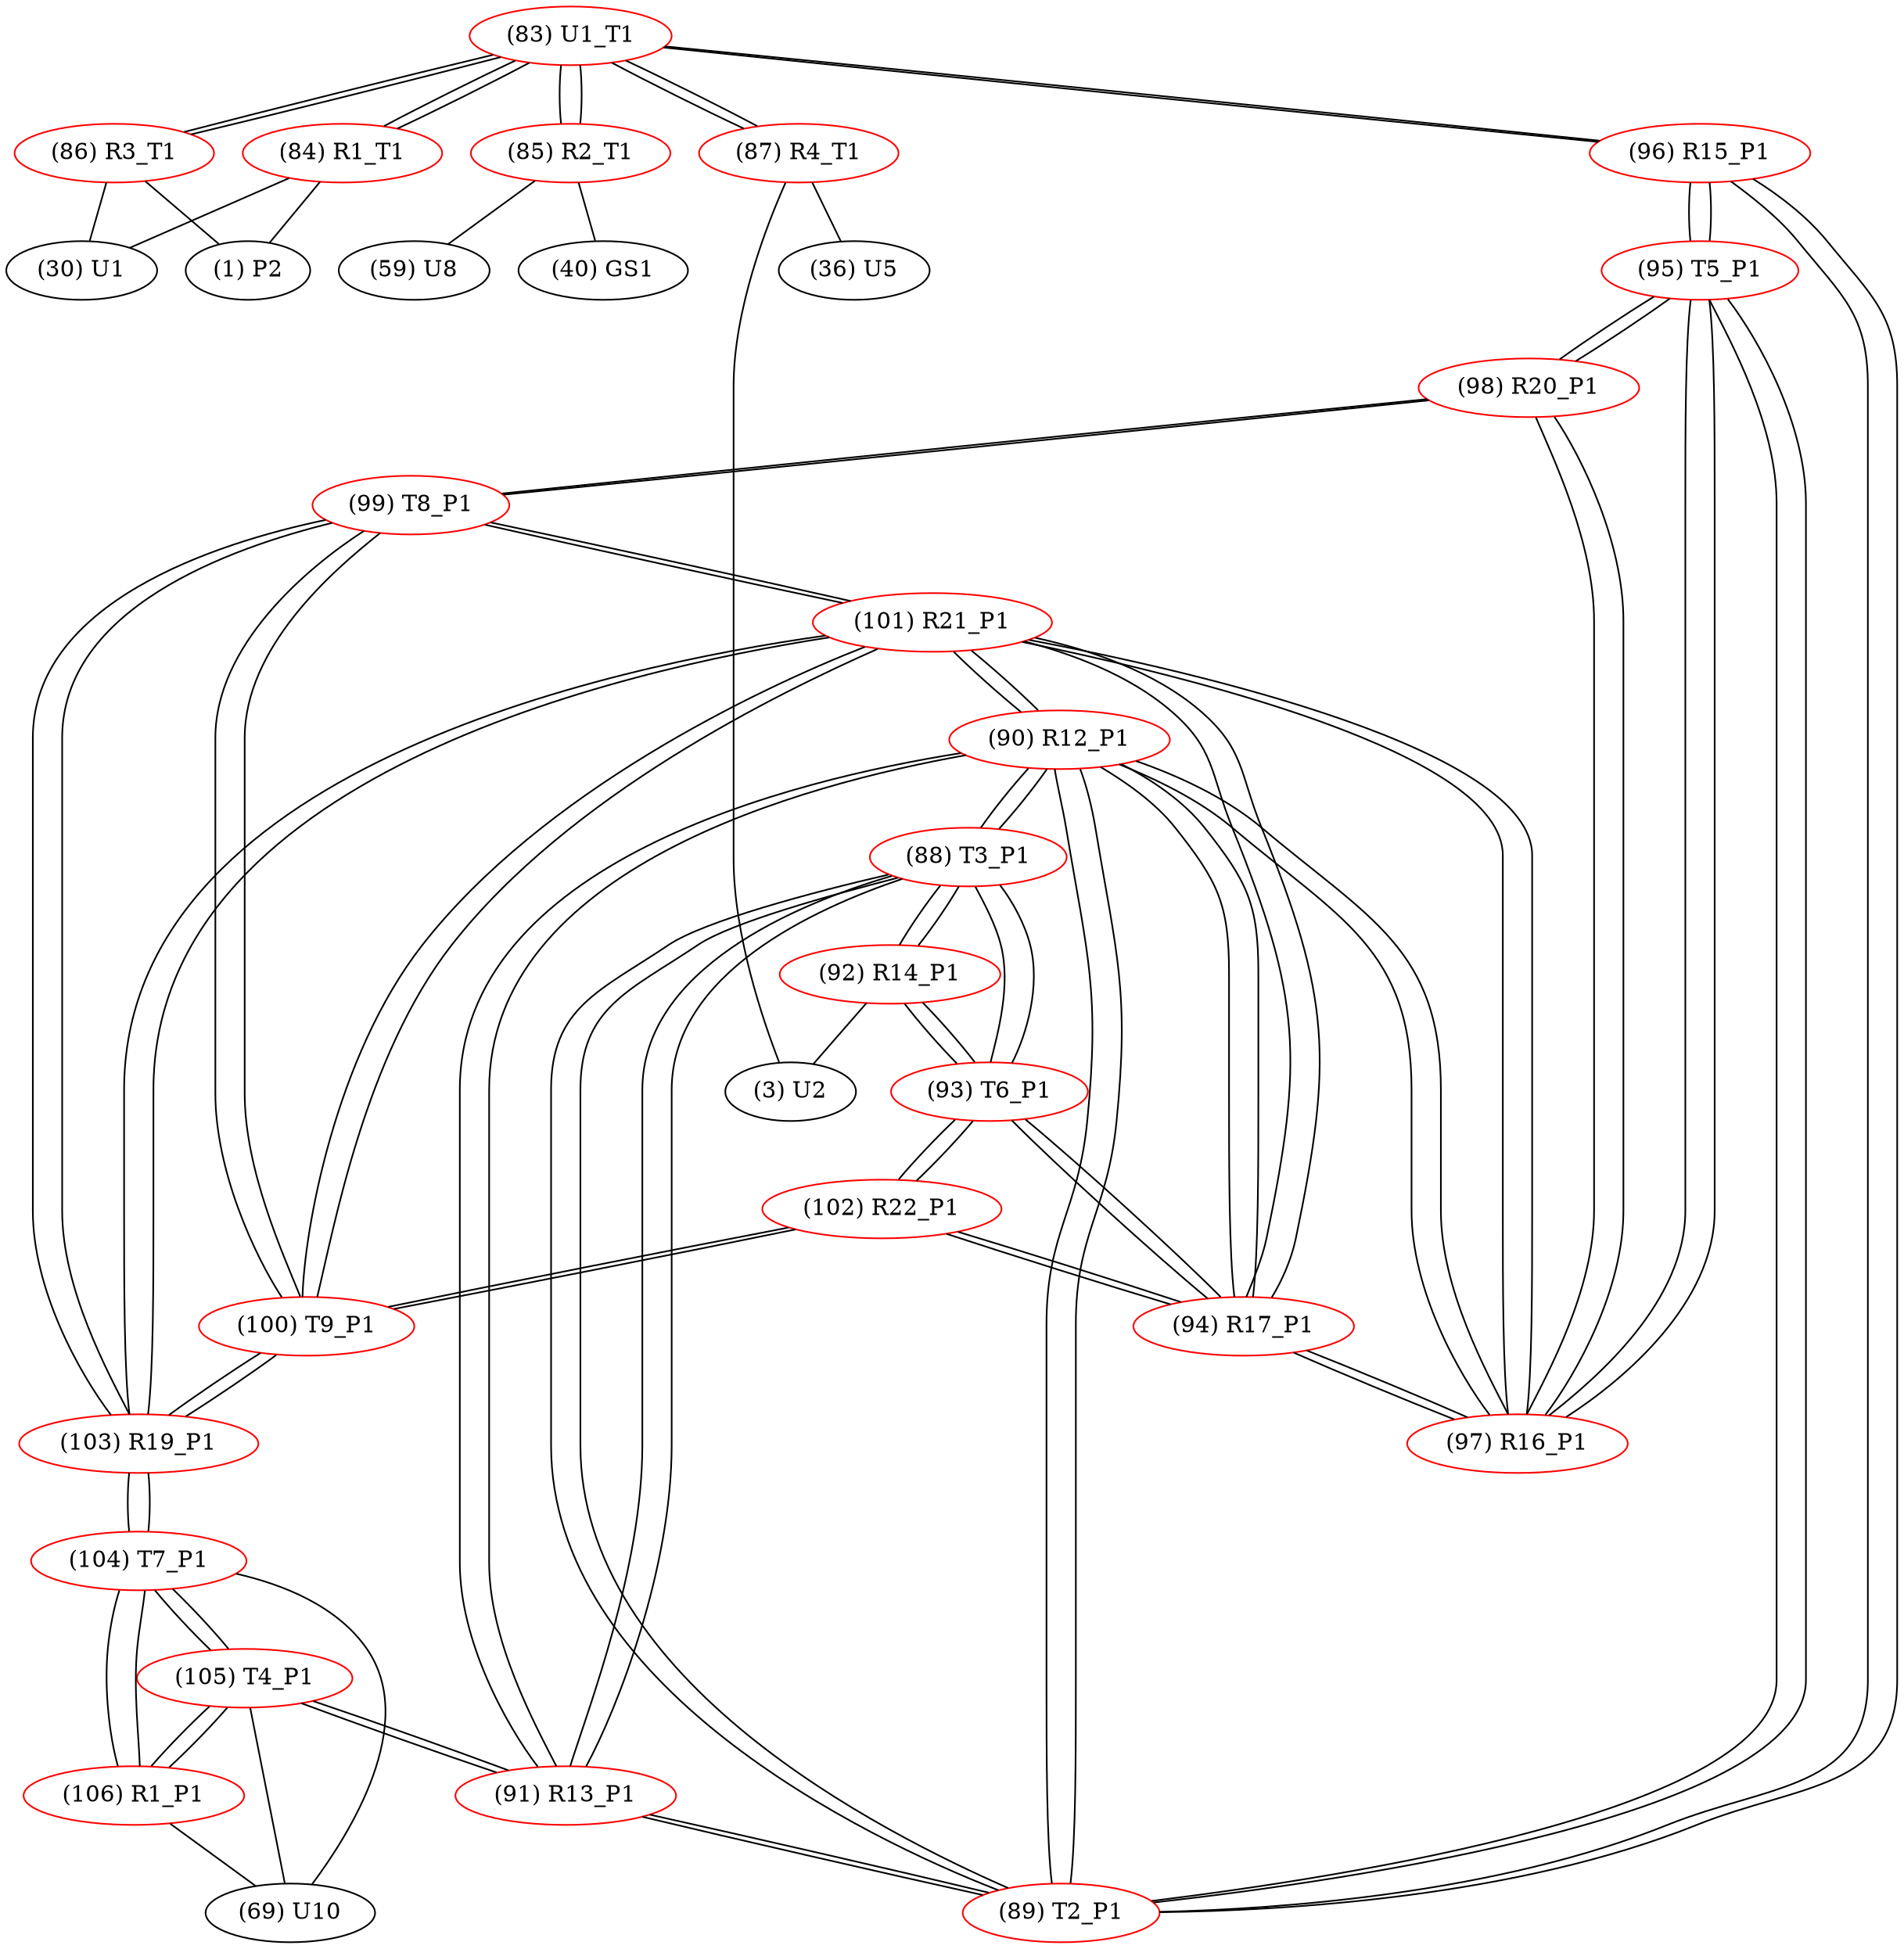 graph {
	83 [label="(83) U1_T1" color=red]
	84 [label="(84) R1_T1"]
	85 [label="(85) R2_T1"]
	86 [label="(86) R3_T1"]
	87 [label="(87) R4_T1"]
	96 [label="(96) R15_P1"]
	84 [label="(84) R1_T1" color=red]
	30 [label="(30) U1"]
	1 [label="(1) P2"]
	83 [label="(83) U1_T1"]
	85 [label="(85) R2_T1" color=red]
	59 [label="(59) U8"]
	40 [label="(40) GS1"]
	83 [label="(83) U1_T1"]
	86 [label="(86) R3_T1" color=red]
	30 [label="(30) U1"]
	1 [label="(1) P2"]
	83 [label="(83) U1_T1"]
	87 [label="(87) R4_T1" color=red]
	3 [label="(3) U2"]
	36 [label="(36) U5"]
	83 [label="(83) U1_T1"]
	88 [label="(88) T3_P1" color=red]
	92 [label="(92) R14_P1"]
	93 [label="(93) T6_P1"]
	91 [label="(91) R13_P1"]
	90 [label="(90) R12_P1"]
	89 [label="(89) T2_P1"]
	89 [label="(89) T2_P1" color=red]
	91 [label="(91) R13_P1"]
	88 [label="(88) T3_P1"]
	90 [label="(90) R12_P1"]
	95 [label="(95) T5_P1"]
	96 [label="(96) R15_P1"]
	90 [label="(90) R12_P1" color=red]
	101 [label="(101) R21_P1"]
	97 [label="(97) R16_P1"]
	94 [label="(94) R17_P1"]
	91 [label="(91) R13_P1"]
	88 [label="(88) T3_P1"]
	89 [label="(89) T2_P1"]
	91 [label="(91) R13_P1" color=red]
	105 [label="(105) T4_P1"]
	88 [label="(88) T3_P1"]
	90 [label="(90) R12_P1"]
	89 [label="(89) T2_P1"]
	92 [label="(92) R14_P1" color=red]
	3 [label="(3) U2"]
	88 [label="(88) T3_P1"]
	93 [label="(93) T6_P1"]
	93 [label="(93) T6_P1" color=red]
	92 [label="(92) R14_P1"]
	88 [label="(88) T3_P1"]
	102 [label="(102) R22_P1"]
	94 [label="(94) R17_P1"]
	94 [label="(94) R17_P1" color=red]
	101 [label="(101) R21_P1"]
	97 [label="(97) R16_P1"]
	90 [label="(90) R12_P1"]
	102 [label="(102) R22_P1"]
	93 [label="(93) T6_P1"]
	95 [label="(95) T5_P1" color=red]
	89 [label="(89) T2_P1"]
	96 [label="(96) R15_P1"]
	97 [label="(97) R16_P1"]
	98 [label="(98) R20_P1"]
	96 [label="(96) R15_P1" color=red]
	83 [label="(83) U1_T1"]
	89 [label="(89) T2_P1"]
	95 [label="(95) T5_P1"]
	97 [label="(97) R16_P1" color=red]
	101 [label="(101) R21_P1"]
	90 [label="(90) R12_P1"]
	94 [label="(94) R17_P1"]
	95 [label="(95) T5_P1"]
	98 [label="(98) R20_P1"]
	98 [label="(98) R20_P1" color=red]
	99 [label="(99) T8_P1"]
	97 [label="(97) R16_P1"]
	95 [label="(95) T5_P1"]
	99 [label="(99) T8_P1" color=red]
	100 [label="(100) T9_P1"]
	101 [label="(101) R21_P1"]
	103 [label="(103) R19_P1"]
	98 [label="(98) R20_P1"]
	100 [label="(100) T9_P1" color=red]
	102 [label="(102) R22_P1"]
	101 [label="(101) R21_P1"]
	99 [label="(99) T8_P1"]
	103 [label="(103) R19_P1"]
	101 [label="(101) R21_P1" color=red]
	97 [label="(97) R16_P1"]
	90 [label="(90) R12_P1"]
	94 [label="(94) R17_P1"]
	100 [label="(100) T9_P1"]
	99 [label="(99) T8_P1"]
	103 [label="(103) R19_P1"]
	102 [label="(102) R22_P1" color=red]
	100 [label="(100) T9_P1"]
	93 [label="(93) T6_P1"]
	94 [label="(94) R17_P1"]
	103 [label="(103) R19_P1" color=red]
	100 [label="(100) T9_P1"]
	101 [label="(101) R21_P1"]
	99 [label="(99) T8_P1"]
	104 [label="(104) T7_P1"]
	104 [label="(104) T7_P1" color=red]
	106 [label="(106) R1_P1"]
	105 [label="(105) T4_P1"]
	69 [label="(69) U10"]
	103 [label="(103) R19_P1"]
	105 [label="(105) T4_P1" color=red]
	91 [label="(91) R13_P1"]
	106 [label="(106) R1_P1"]
	104 [label="(104) T7_P1"]
	69 [label="(69) U10"]
	106 [label="(106) R1_P1" color=red]
	105 [label="(105) T4_P1"]
	104 [label="(104) T7_P1"]
	69 [label="(69) U10"]
	83 -- 84
	83 -- 85
	83 -- 86
	83 -- 87
	83 -- 96
	84 -- 30
	84 -- 1
	84 -- 83
	85 -- 59
	85 -- 40
	85 -- 83
	86 -- 30
	86 -- 1
	86 -- 83
	87 -- 3
	87 -- 36
	87 -- 83
	88 -- 92
	88 -- 93
	88 -- 91
	88 -- 90
	88 -- 89
	89 -- 91
	89 -- 88
	89 -- 90
	89 -- 95
	89 -- 96
	90 -- 101
	90 -- 97
	90 -- 94
	90 -- 91
	90 -- 88
	90 -- 89
	91 -- 105
	91 -- 88
	91 -- 90
	91 -- 89
	92 -- 3
	92 -- 88
	92 -- 93
	93 -- 92
	93 -- 88
	93 -- 102
	93 -- 94
	94 -- 101
	94 -- 97
	94 -- 90
	94 -- 102
	94 -- 93
	95 -- 89
	95 -- 96
	95 -- 97
	95 -- 98
	96 -- 83
	96 -- 89
	96 -- 95
	97 -- 101
	97 -- 90
	97 -- 94
	97 -- 95
	97 -- 98
	98 -- 99
	98 -- 97
	98 -- 95
	99 -- 100
	99 -- 101
	99 -- 103
	99 -- 98
	100 -- 102
	100 -- 101
	100 -- 99
	100 -- 103
	101 -- 97
	101 -- 90
	101 -- 94
	101 -- 100
	101 -- 99
	101 -- 103
	102 -- 100
	102 -- 93
	102 -- 94
	103 -- 100
	103 -- 101
	103 -- 99
	103 -- 104
	104 -- 106
	104 -- 105
	104 -- 69
	104 -- 103
	105 -- 91
	105 -- 106
	105 -- 104
	105 -- 69
	106 -- 105
	106 -- 104
	106 -- 69
}